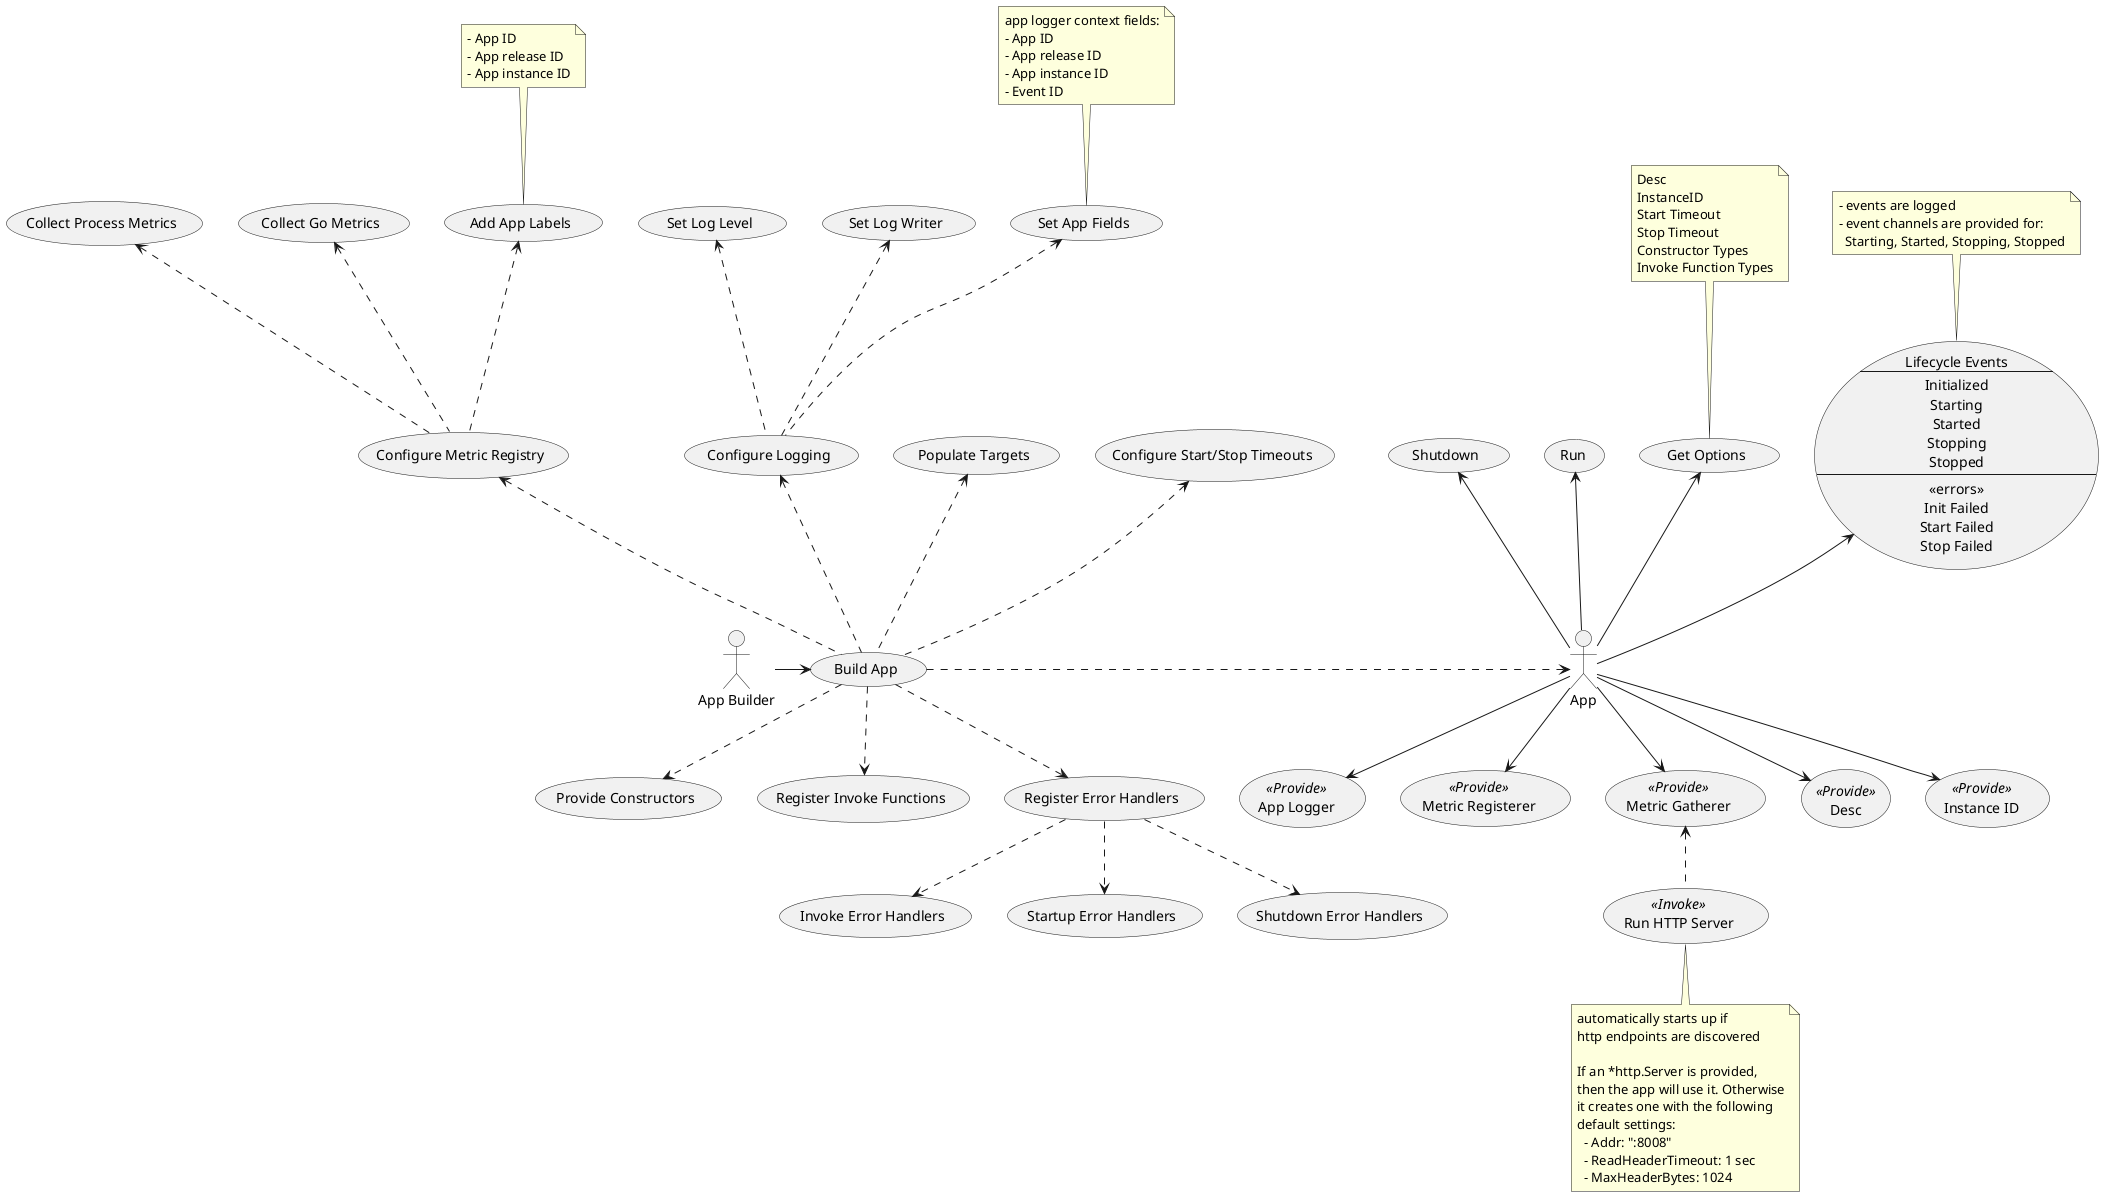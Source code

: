 @startuml
:App Builder: as Builder
actor App

(Build App) as (Build)
(Provide Constructors) as (Provide)
(Register Invoke Functions) as (Invoke)

(Register Error Handlers) as (ErrorHandlers)
(Invoke Error Handlers) as (InvokeErrorHandlers)
(Startup Error Handlers) as (StartupErrorHandlers)
(Shutdown Error Handlers) as (ShutdownErrorHandlers)

(Populate Targets) as (Populate)

(Configure Logging) as (Logging)
(Set Log Writer) as (LogWriter)
(Set Log Level) as (LogLevel)
(Set App Fields) as (LoggerAppFields)

note top
app logger context fields:
- App ID
- App release ID
- App instance ID
- Event ID
end note

(Configure Metric Registry) as (Metrics)
(Collect Go Metrics) as (GoCollector)
(Collect Process Metrics) as (ProcessCollector)
(Add App Labels) as (MetricAppLabels)

note top
- App ID
- App release ID
- App instance ID
end note

(Configure Start/Stop Timeouts) as (Timeouts)

Builder -> Build
Build ..> Provide
Build ..> Invoke
Build ..> ErrorHandlers
ErrorHandlers ..> InvokeErrorHandlers
ErrorHandlers ..> StartupErrorHandlers
ErrorHandlers ..> ShutdownErrorHandlers
Build .up.> Populate

Build .up.> Logging
Logging .up.> LogWriter
Logging .up.> LogLevel
Logging .up.> LoggerAppFields

Build .up.> Metrics
Metrics .up.> GoCollector
Metrics .up.> ProcessCollector
Metrics .up.> MetricAppLabels

Build .up.> Timeouts

Build .> App

(Desc) as (Desc) << Provide >>
(Instance ID) as (InstanceID) << Provide >>
(App Logger) as (AppLogger) << Provide >>

(Metric Registerer) as (MetricRegistry) << Provide >>
(Metric Gatherer) as (MetricGatherer) << Provide >>
(Run HTTP Server) as (RunHTTPServer) << Invoke >>

note bottom
automatically starts up if
http endpoints are discovered

If an *http.Server is provided,
then the app will use it. Otherwise
it creates one with the following
default settings:
  - Addr: ":8008"
  - ReadHeaderTimeout: 1 sec
  - MaxHeaderBytes: 1024
end note

RunHTTPServer .up.> MetricGatherer

(Run)
(Shutdown)
usecase Lifecycle as "
Lifecycle Events
---
Initialized
Starting
Started
Stopping
Stopped
---
<<errors>>
Init Failed
Start Failed
Stop Failed
"

note top
- events are logged
- event channels are provided for:
  Starting, Started, Stopping, Stopped
end note

(Get Options) as (Options)

note top
Desc
InstanceID
Start Timeout
Stop Timeout
Constructor Types
Invoke Function Types
end note

App --> Desc
App --> InstanceID
App --> AppLogger
App --> MetricRegistry
App --> MetricGatherer
App -up-> Options
App -up-> Run
App -up-> Shutdown
App -up-> Lifecycle

@enduml